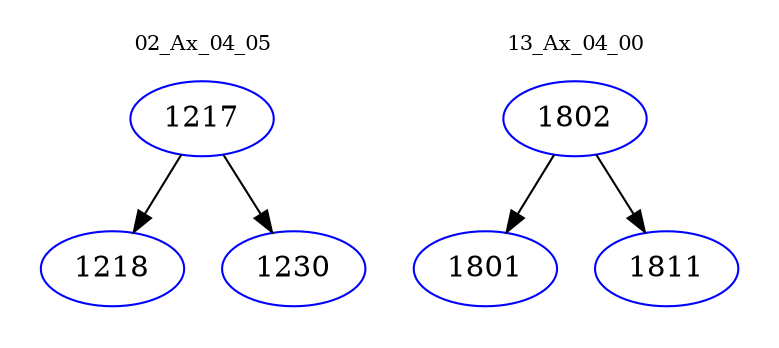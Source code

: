 digraph{
subgraph cluster_0 {
color = white
label = "02_Ax_04_05";
fontsize=10;
T0_1217 [label="1217", color="blue"]
T0_1217 -> T0_1218 [color="black"]
T0_1218 [label="1218", color="blue"]
T0_1217 -> T0_1230 [color="black"]
T0_1230 [label="1230", color="blue"]
}
subgraph cluster_1 {
color = white
label = "13_Ax_04_00";
fontsize=10;
T1_1802 [label="1802", color="blue"]
T1_1802 -> T1_1801 [color="black"]
T1_1801 [label="1801", color="blue"]
T1_1802 -> T1_1811 [color="black"]
T1_1811 [label="1811", color="blue"]
}
}
